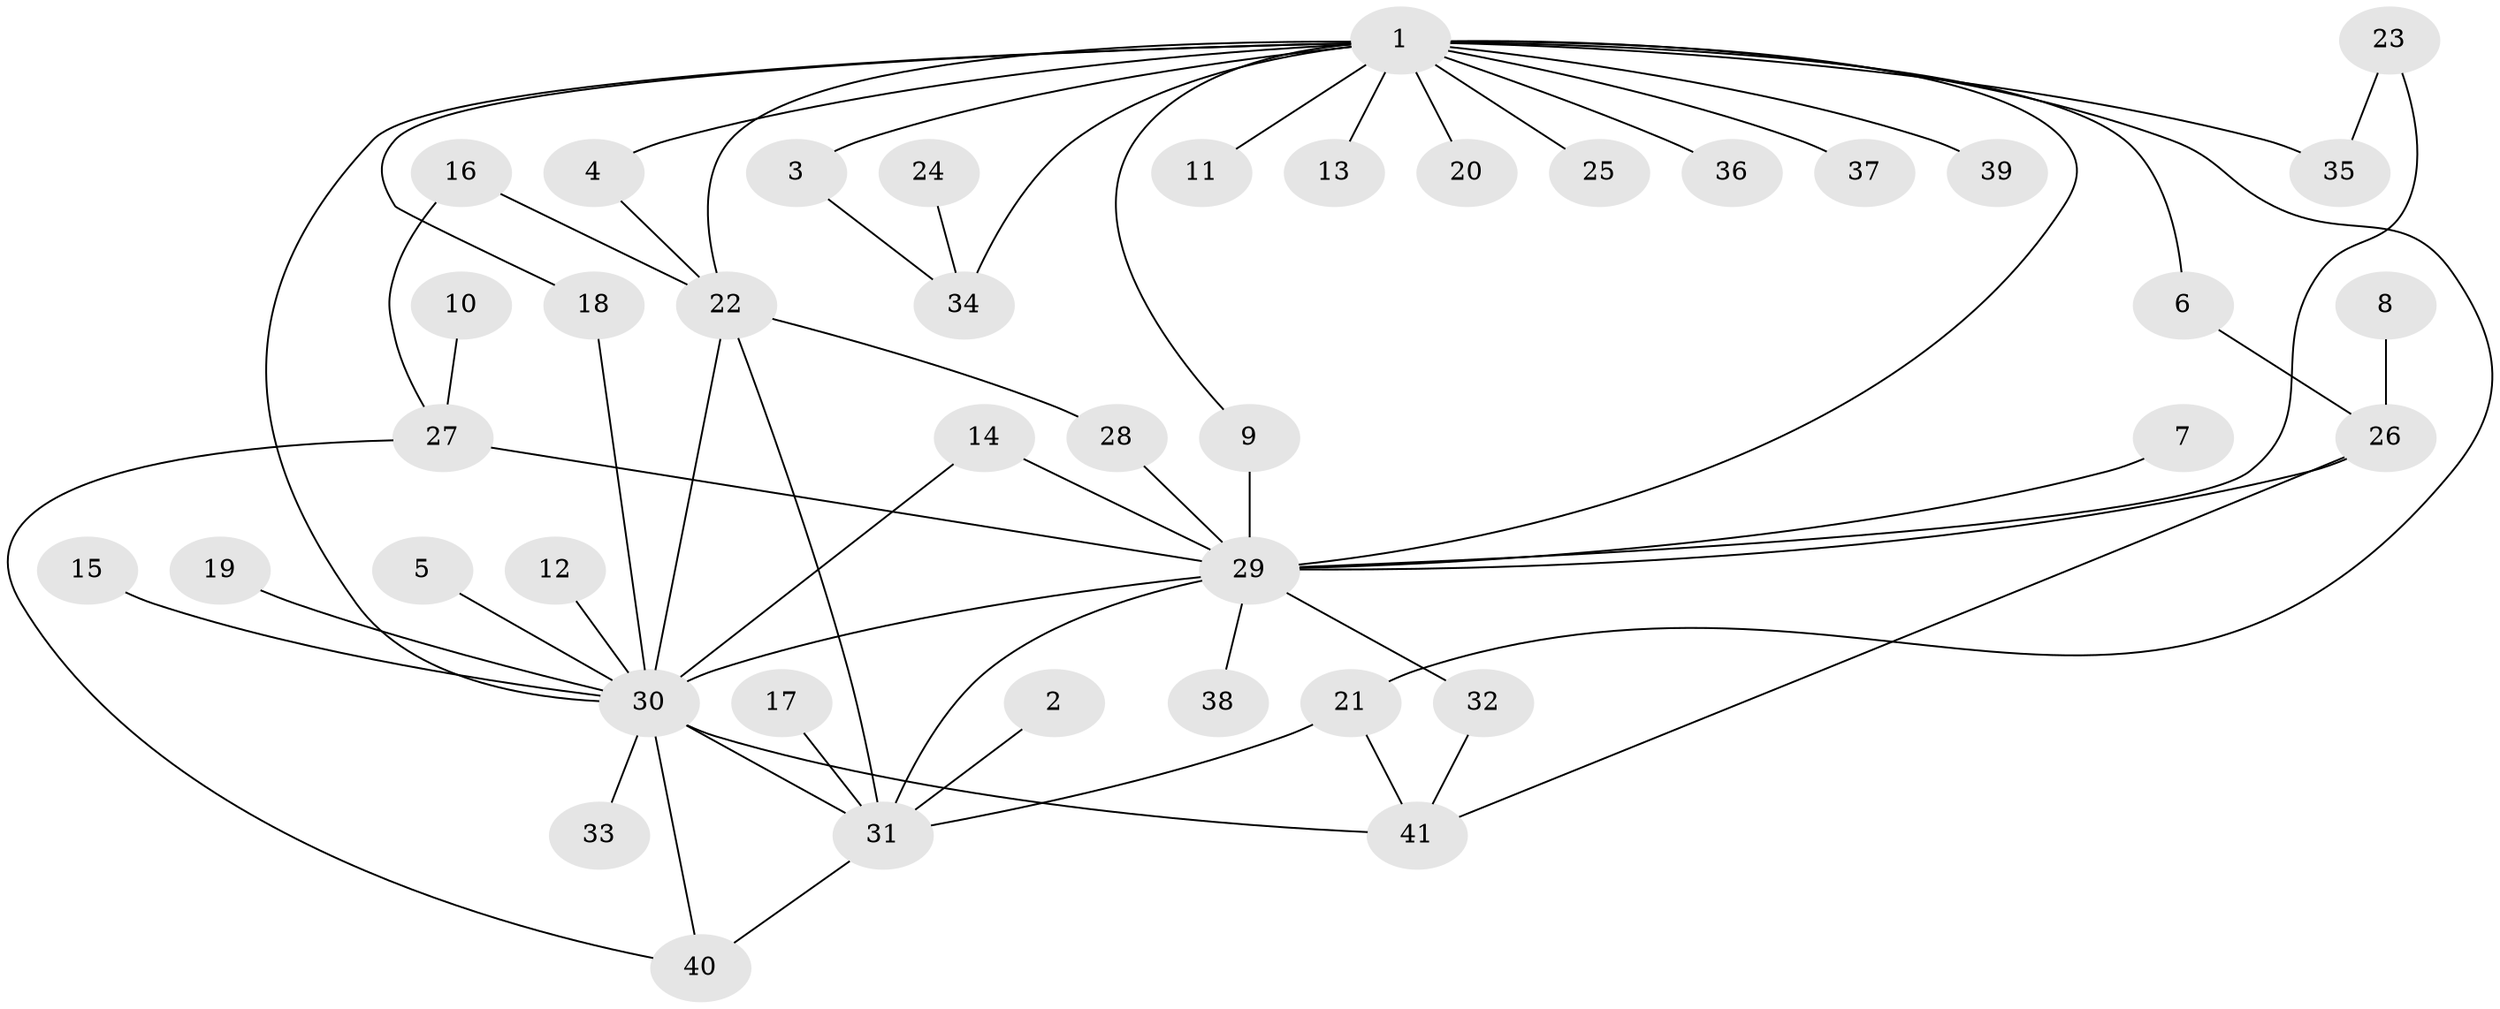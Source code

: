 // original degree distribution, {5: 0.0379746835443038, 21: 0.012658227848101266, 16: 0.012658227848101266, 3: 0.13924050632911392, 4: 0.0379746835443038, 2: 0.2911392405063291, 9: 0.012658227848101266, 17: 0.012658227848101266, 1: 0.4177215189873418, 7: 0.02531645569620253}
// Generated by graph-tools (version 1.1) at 2025/26/03/09/25 03:26:01]
// undirected, 41 vertices, 59 edges
graph export_dot {
graph [start="1"]
  node [color=gray90,style=filled];
  1;
  2;
  3;
  4;
  5;
  6;
  7;
  8;
  9;
  10;
  11;
  12;
  13;
  14;
  15;
  16;
  17;
  18;
  19;
  20;
  21;
  22;
  23;
  24;
  25;
  26;
  27;
  28;
  29;
  30;
  31;
  32;
  33;
  34;
  35;
  36;
  37;
  38;
  39;
  40;
  41;
  1 -- 3 [weight=1.0];
  1 -- 4 [weight=1.0];
  1 -- 6 [weight=1.0];
  1 -- 9 [weight=1.0];
  1 -- 11 [weight=1.0];
  1 -- 13 [weight=1.0];
  1 -- 18 [weight=1.0];
  1 -- 20 [weight=1.0];
  1 -- 21 [weight=1.0];
  1 -- 22 [weight=1.0];
  1 -- 25 [weight=1.0];
  1 -- 29 [weight=2.0];
  1 -- 30 [weight=1.0];
  1 -- 34 [weight=2.0];
  1 -- 35 [weight=1.0];
  1 -- 36 [weight=1.0];
  1 -- 37 [weight=1.0];
  1 -- 39 [weight=1.0];
  2 -- 31 [weight=1.0];
  3 -- 34 [weight=1.0];
  4 -- 22 [weight=1.0];
  5 -- 30 [weight=1.0];
  6 -- 26 [weight=1.0];
  7 -- 29 [weight=1.0];
  8 -- 26 [weight=1.0];
  9 -- 29 [weight=1.0];
  10 -- 27 [weight=1.0];
  12 -- 30 [weight=1.0];
  14 -- 29 [weight=1.0];
  14 -- 30 [weight=1.0];
  15 -- 30 [weight=1.0];
  16 -- 22 [weight=1.0];
  16 -- 27 [weight=1.0];
  17 -- 31 [weight=1.0];
  18 -- 30 [weight=1.0];
  19 -- 30 [weight=1.0];
  21 -- 31 [weight=1.0];
  21 -- 41 [weight=1.0];
  22 -- 28 [weight=1.0];
  22 -- 30 [weight=2.0];
  22 -- 31 [weight=1.0];
  23 -- 29 [weight=1.0];
  23 -- 35 [weight=1.0];
  24 -- 34 [weight=1.0];
  26 -- 29 [weight=1.0];
  26 -- 41 [weight=1.0];
  27 -- 29 [weight=1.0];
  27 -- 40 [weight=1.0];
  28 -- 29 [weight=1.0];
  29 -- 30 [weight=1.0];
  29 -- 31 [weight=1.0];
  29 -- 32 [weight=1.0];
  29 -- 38 [weight=1.0];
  30 -- 31 [weight=1.0];
  30 -- 33 [weight=1.0];
  30 -- 40 [weight=1.0];
  30 -- 41 [weight=1.0];
  31 -- 40 [weight=1.0];
  32 -- 41 [weight=1.0];
}
